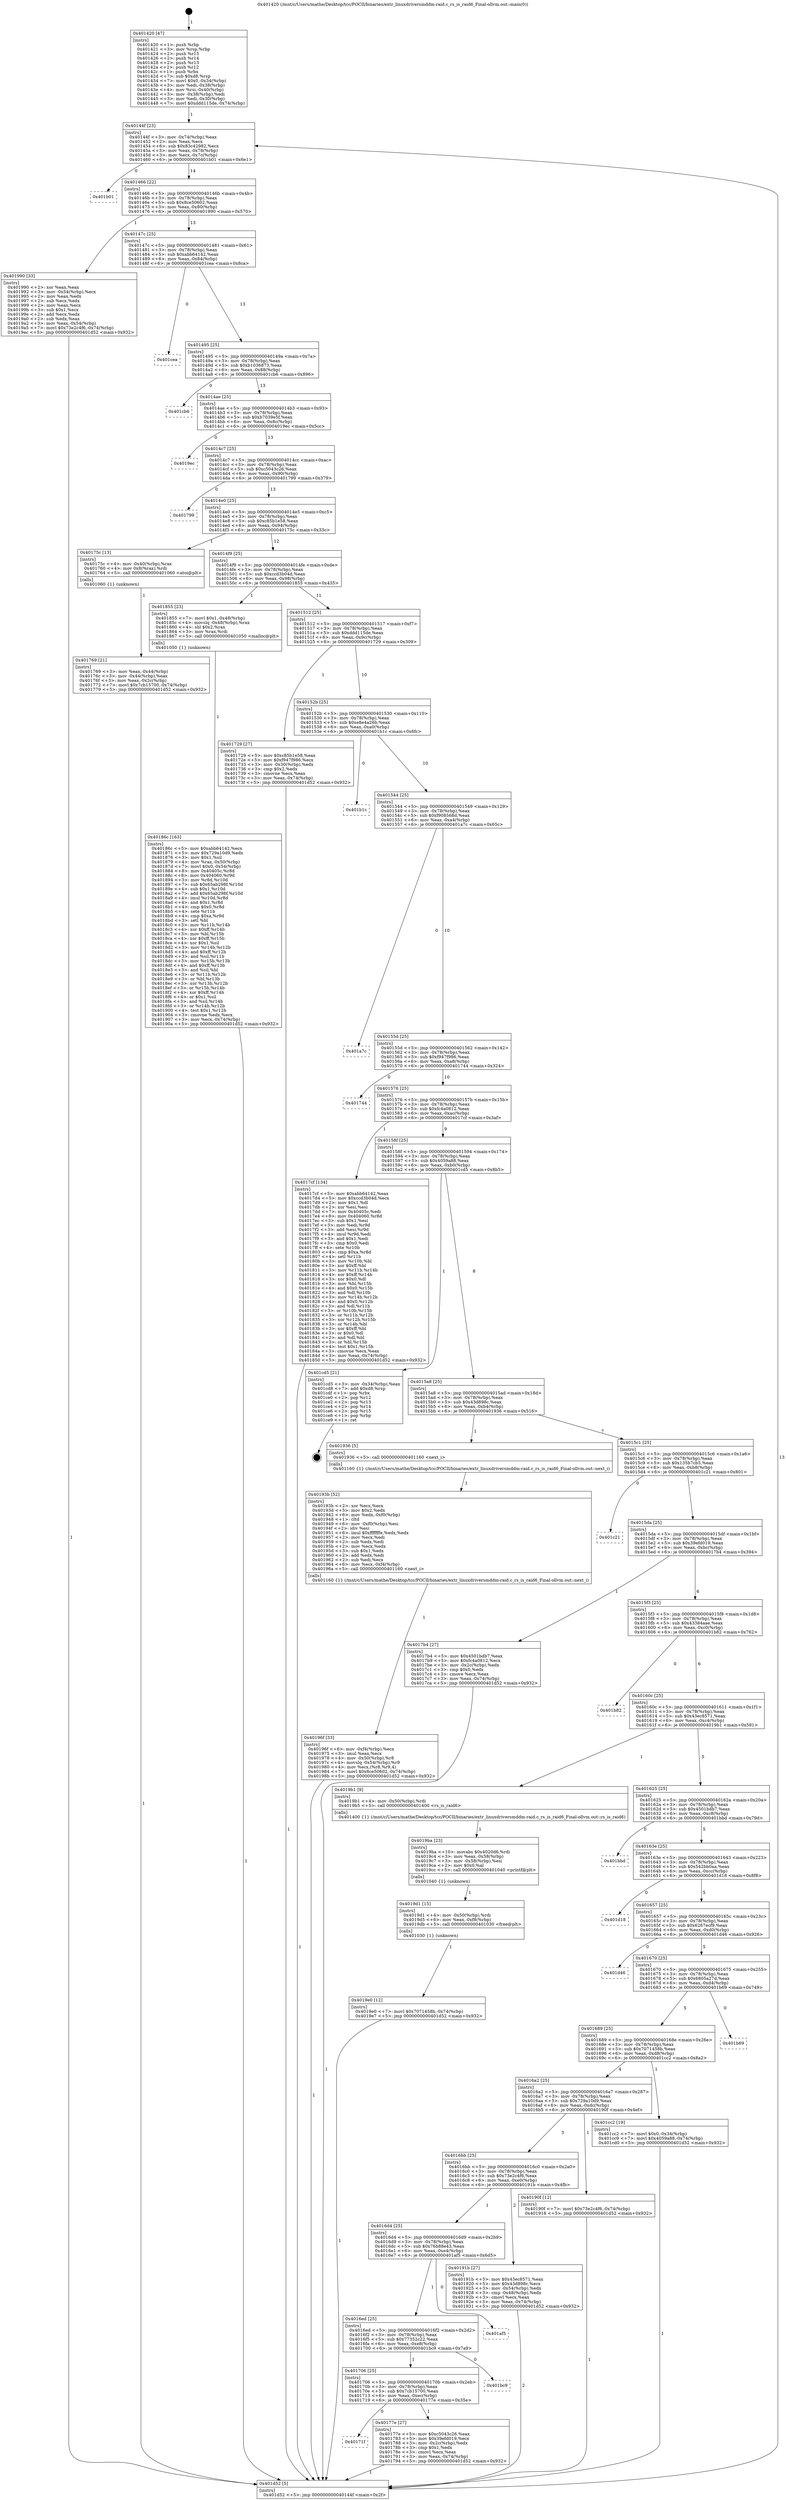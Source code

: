 digraph "0x401420" {
  label = "0x401420 (/mnt/c/Users/mathe/Desktop/tcc/POCII/binaries/extr_linuxdriversmddm-raid.c_rs_is_raid6_Final-ollvm.out::main(0))"
  labelloc = "t"
  node[shape=record]

  Entry [label="",width=0.3,height=0.3,shape=circle,fillcolor=black,style=filled]
  "0x40144f" [label="{
     0x40144f [23]\l
     | [instrs]\l
     &nbsp;&nbsp;0x40144f \<+3\>: mov -0x74(%rbp),%eax\l
     &nbsp;&nbsp;0x401452 \<+2\>: mov %eax,%ecx\l
     &nbsp;&nbsp;0x401454 \<+6\>: sub $0x83c42982,%ecx\l
     &nbsp;&nbsp;0x40145a \<+3\>: mov %eax,-0x78(%rbp)\l
     &nbsp;&nbsp;0x40145d \<+3\>: mov %ecx,-0x7c(%rbp)\l
     &nbsp;&nbsp;0x401460 \<+6\>: je 0000000000401b01 \<main+0x6e1\>\l
  }"]
  "0x401b01" [label="{
     0x401b01\l
  }", style=dashed]
  "0x401466" [label="{
     0x401466 [22]\l
     | [instrs]\l
     &nbsp;&nbsp;0x401466 \<+5\>: jmp 000000000040146b \<main+0x4b\>\l
     &nbsp;&nbsp;0x40146b \<+3\>: mov -0x78(%rbp),%eax\l
     &nbsp;&nbsp;0x40146e \<+5\>: sub $0x8ce50602,%eax\l
     &nbsp;&nbsp;0x401473 \<+3\>: mov %eax,-0x80(%rbp)\l
     &nbsp;&nbsp;0x401476 \<+6\>: je 0000000000401990 \<main+0x570\>\l
  }"]
  Exit [label="",width=0.3,height=0.3,shape=circle,fillcolor=black,style=filled,peripheries=2]
  "0x401990" [label="{
     0x401990 [33]\l
     | [instrs]\l
     &nbsp;&nbsp;0x401990 \<+2\>: xor %eax,%eax\l
     &nbsp;&nbsp;0x401992 \<+3\>: mov -0x54(%rbp),%ecx\l
     &nbsp;&nbsp;0x401995 \<+2\>: mov %eax,%edx\l
     &nbsp;&nbsp;0x401997 \<+2\>: sub %ecx,%edx\l
     &nbsp;&nbsp;0x401999 \<+2\>: mov %eax,%ecx\l
     &nbsp;&nbsp;0x40199b \<+3\>: sub $0x1,%ecx\l
     &nbsp;&nbsp;0x40199e \<+2\>: add %ecx,%edx\l
     &nbsp;&nbsp;0x4019a0 \<+2\>: sub %edx,%eax\l
     &nbsp;&nbsp;0x4019a2 \<+3\>: mov %eax,-0x54(%rbp)\l
     &nbsp;&nbsp;0x4019a5 \<+7\>: movl $0x73e2c4f6,-0x74(%rbp)\l
     &nbsp;&nbsp;0x4019ac \<+5\>: jmp 0000000000401d52 \<main+0x932\>\l
  }"]
  "0x40147c" [label="{
     0x40147c [25]\l
     | [instrs]\l
     &nbsp;&nbsp;0x40147c \<+5\>: jmp 0000000000401481 \<main+0x61\>\l
     &nbsp;&nbsp;0x401481 \<+3\>: mov -0x78(%rbp),%eax\l
     &nbsp;&nbsp;0x401484 \<+5\>: sub $0xabb64142,%eax\l
     &nbsp;&nbsp;0x401489 \<+6\>: mov %eax,-0x84(%rbp)\l
     &nbsp;&nbsp;0x40148f \<+6\>: je 0000000000401cea \<main+0x8ca\>\l
  }"]
  "0x4019e0" [label="{
     0x4019e0 [12]\l
     | [instrs]\l
     &nbsp;&nbsp;0x4019e0 \<+7\>: movl $0x7071458b,-0x74(%rbp)\l
     &nbsp;&nbsp;0x4019e7 \<+5\>: jmp 0000000000401d52 \<main+0x932\>\l
  }"]
  "0x401cea" [label="{
     0x401cea\l
  }", style=dashed]
  "0x401495" [label="{
     0x401495 [25]\l
     | [instrs]\l
     &nbsp;&nbsp;0x401495 \<+5\>: jmp 000000000040149a \<main+0x7a\>\l
     &nbsp;&nbsp;0x40149a \<+3\>: mov -0x78(%rbp),%eax\l
     &nbsp;&nbsp;0x40149d \<+5\>: sub $0xb1036873,%eax\l
     &nbsp;&nbsp;0x4014a2 \<+6\>: mov %eax,-0x88(%rbp)\l
     &nbsp;&nbsp;0x4014a8 \<+6\>: je 0000000000401cb6 \<main+0x896\>\l
  }"]
  "0x4019d1" [label="{
     0x4019d1 [15]\l
     | [instrs]\l
     &nbsp;&nbsp;0x4019d1 \<+4\>: mov -0x50(%rbp),%rdi\l
     &nbsp;&nbsp;0x4019d5 \<+6\>: mov %eax,-0xf8(%rbp)\l
     &nbsp;&nbsp;0x4019db \<+5\>: call 0000000000401030 \<free@plt\>\l
     | [calls]\l
     &nbsp;&nbsp;0x401030 \{1\} (unknown)\l
  }"]
  "0x401cb6" [label="{
     0x401cb6\l
  }", style=dashed]
  "0x4014ae" [label="{
     0x4014ae [25]\l
     | [instrs]\l
     &nbsp;&nbsp;0x4014ae \<+5\>: jmp 00000000004014b3 \<main+0x93\>\l
     &nbsp;&nbsp;0x4014b3 \<+3\>: mov -0x78(%rbp),%eax\l
     &nbsp;&nbsp;0x4014b6 \<+5\>: sub $0xb7039e5f,%eax\l
     &nbsp;&nbsp;0x4014bb \<+6\>: mov %eax,-0x8c(%rbp)\l
     &nbsp;&nbsp;0x4014c1 \<+6\>: je 00000000004019ec \<main+0x5cc\>\l
  }"]
  "0x4019ba" [label="{
     0x4019ba [23]\l
     | [instrs]\l
     &nbsp;&nbsp;0x4019ba \<+10\>: movabs $0x4020d6,%rdi\l
     &nbsp;&nbsp;0x4019c4 \<+3\>: mov %eax,-0x58(%rbp)\l
     &nbsp;&nbsp;0x4019c7 \<+3\>: mov -0x58(%rbp),%esi\l
     &nbsp;&nbsp;0x4019ca \<+2\>: mov $0x0,%al\l
     &nbsp;&nbsp;0x4019cc \<+5\>: call 0000000000401040 \<printf@plt\>\l
     | [calls]\l
     &nbsp;&nbsp;0x401040 \{1\} (unknown)\l
  }"]
  "0x4019ec" [label="{
     0x4019ec\l
  }", style=dashed]
  "0x4014c7" [label="{
     0x4014c7 [25]\l
     | [instrs]\l
     &nbsp;&nbsp;0x4014c7 \<+5\>: jmp 00000000004014cc \<main+0xac\>\l
     &nbsp;&nbsp;0x4014cc \<+3\>: mov -0x78(%rbp),%eax\l
     &nbsp;&nbsp;0x4014cf \<+5\>: sub $0xc5043c26,%eax\l
     &nbsp;&nbsp;0x4014d4 \<+6\>: mov %eax,-0x90(%rbp)\l
     &nbsp;&nbsp;0x4014da \<+6\>: je 0000000000401799 \<main+0x379\>\l
  }"]
  "0x40196f" [label="{
     0x40196f [33]\l
     | [instrs]\l
     &nbsp;&nbsp;0x40196f \<+6\>: mov -0xf4(%rbp),%ecx\l
     &nbsp;&nbsp;0x401975 \<+3\>: imul %eax,%ecx\l
     &nbsp;&nbsp;0x401978 \<+4\>: mov -0x50(%rbp),%r8\l
     &nbsp;&nbsp;0x40197c \<+4\>: movslq -0x54(%rbp),%r9\l
     &nbsp;&nbsp;0x401980 \<+4\>: mov %ecx,(%r8,%r9,4)\l
     &nbsp;&nbsp;0x401984 \<+7\>: movl $0x8ce50602,-0x74(%rbp)\l
     &nbsp;&nbsp;0x40198b \<+5\>: jmp 0000000000401d52 \<main+0x932\>\l
  }"]
  "0x401799" [label="{
     0x401799\l
  }", style=dashed]
  "0x4014e0" [label="{
     0x4014e0 [25]\l
     | [instrs]\l
     &nbsp;&nbsp;0x4014e0 \<+5\>: jmp 00000000004014e5 \<main+0xc5\>\l
     &nbsp;&nbsp;0x4014e5 \<+3\>: mov -0x78(%rbp),%eax\l
     &nbsp;&nbsp;0x4014e8 \<+5\>: sub $0xc85b1e58,%eax\l
     &nbsp;&nbsp;0x4014ed \<+6\>: mov %eax,-0x94(%rbp)\l
     &nbsp;&nbsp;0x4014f3 \<+6\>: je 000000000040175c \<main+0x33c\>\l
  }"]
  "0x40193b" [label="{
     0x40193b [52]\l
     | [instrs]\l
     &nbsp;&nbsp;0x40193b \<+2\>: xor %ecx,%ecx\l
     &nbsp;&nbsp;0x40193d \<+5\>: mov $0x2,%edx\l
     &nbsp;&nbsp;0x401942 \<+6\>: mov %edx,-0xf0(%rbp)\l
     &nbsp;&nbsp;0x401948 \<+1\>: cltd\l
     &nbsp;&nbsp;0x401949 \<+6\>: mov -0xf0(%rbp),%esi\l
     &nbsp;&nbsp;0x40194f \<+2\>: idiv %esi\l
     &nbsp;&nbsp;0x401951 \<+6\>: imul $0xfffffffe,%edx,%edx\l
     &nbsp;&nbsp;0x401957 \<+2\>: mov %ecx,%edi\l
     &nbsp;&nbsp;0x401959 \<+2\>: sub %edx,%edi\l
     &nbsp;&nbsp;0x40195b \<+2\>: mov %ecx,%edx\l
     &nbsp;&nbsp;0x40195d \<+3\>: sub $0x1,%edx\l
     &nbsp;&nbsp;0x401960 \<+2\>: add %edx,%edi\l
     &nbsp;&nbsp;0x401962 \<+2\>: sub %edi,%ecx\l
     &nbsp;&nbsp;0x401964 \<+6\>: mov %ecx,-0xf4(%rbp)\l
     &nbsp;&nbsp;0x40196a \<+5\>: call 0000000000401160 \<next_i\>\l
     | [calls]\l
     &nbsp;&nbsp;0x401160 \{1\} (/mnt/c/Users/mathe/Desktop/tcc/POCII/binaries/extr_linuxdriversmddm-raid.c_rs_is_raid6_Final-ollvm.out::next_i)\l
  }"]
  "0x40175c" [label="{
     0x40175c [13]\l
     | [instrs]\l
     &nbsp;&nbsp;0x40175c \<+4\>: mov -0x40(%rbp),%rax\l
     &nbsp;&nbsp;0x401760 \<+4\>: mov 0x8(%rax),%rdi\l
     &nbsp;&nbsp;0x401764 \<+5\>: call 0000000000401060 \<atoi@plt\>\l
     | [calls]\l
     &nbsp;&nbsp;0x401060 \{1\} (unknown)\l
  }"]
  "0x4014f9" [label="{
     0x4014f9 [25]\l
     | [instrs]\l
     &nbsp;&nbsp;0x4014f9 \<+5\>: jmp 00000000004014fe \<main+0xde\>\l
     &nbsp;&nbsp;0x4014fe \<+3\>: mov -0x78(%rbp),%eax\l
     &nbsp;&nbsp;0x401501 \<+5\>: sub $0xccd3b04d,%eax\l
     &nbsp;&nbsp;0x401506 \<+6\>: mov %eax,-0x98(%rbp)\l
     &nbsp;&nbsp;0x40150c \<+6\>: je 0000000000401855 \<main+0x435\>\l
  }"]
  "0x40186c" [label="{
     0x40186c [163]\l
     | [instrs]\l
     &nbsp;&nbsp;0x40186c \<+5\>: mov $0xabb64142,%ecx\l
     &nbsp;&nbsp;0x401871 \<+5\>: mov $0x729a10d9,%edx\l
     &nbsp;&nbsp;0x401876 \<+3\>: mov $0x1,%sil\l
     &nbsp;&nbsp;0x401879 \<+4\>: mov %rax,-0x50(%rbp)\l
     &nbsp;&nbsp;0x40187d \<+7\>: movl $0x0,-0x54(%rbp)\l
     &nbsp;&nbsp;0x401884 \<+8\>: mov 0x40405c,%r8d\l
     &nbsp;&nbsp;0x40188c \<+8\>: mov 0x404060,%r9d\l
     &nbsp;&nbsp;0x401894 \<+3\>: mov %r8d,%r10d\l
     &nbsp;&nbsp;0x401897 \<+7\>: sub $0x65ab298f,%r10d\l
     &nbsp;&nbsp;0x40189e \<+4\>: sub $0x1,%r10d\l
     &nbsp;&nbsp;0x4018a2 \<+7\>: add $0x65ab298f,%r10d\l
     &nbsp;&nbsp;0x4018a9 \<+4\>: imul %r10d,%r8d\l
     &nbsp;&nbsp;0x4018ad \<+4\>: and $0x1,%r8d\l
     &nbsp;&nbsp;0x4018b1 \<+4\>: cmp $0x0,%r8d\l
     &nbsp;&nbsp;0x4018b5 \<+4\>: sete %r11b\l
     &nbsp;&nbsp;0x4018b9 \<+4\>: cmp $0xa,%r9d\l
     &nbsp;&nbsp;0x4018bd \<+3\>: setl %bl\l
     &nbsp;&nbsp;0x4018c0 \<+3\>: mov %r11b,%r14b\l
     &nbsp;&nbsp;0x4018c3 \<+4\>: xor $0xff,%r14b\l
     &nbsp;&nbsp;0x4018c7 \<+3\>: mov %bl,%r15b\l
     &nbsp;&nbsp;0x4018ca \<+4\>: xor $0xff,%r15b\l
     &nbsp;&nbsp;0x4018ce \<+4\>: xor $0x1,%sil\l
     &nbsp;&nbsp;0x4018d2 \<+3\>: mov %r14b,%r12b\l
     &nbsp;&nbsp;0x4018d5 \<+4\>: and $0xff,%r12b\l
     &nbsp;&nbsp;0x4018d9 \<+3\>: and %sil,%r11b\l
     &nbsp;&nbsp;0x4018dc \<+3\>: mov %r15b,%r13b\l
     &nbsp;&nbsp;0x4018df \<+4\>: and $0xff,%r13b\l
     &nbsp;&nbsp;0x4018e3 \<+3\>: and %sil,%bl\l
     &nbsp;&nbsp;0x4018e6 \<+3\>: or %r11b,%r12b\l
     &nbsp;&nbsp;0x4018e9 \<+3\>: or %bl,%r13b\l
     &nbsp;&nbsp;0x4018ec \<+3\>: xor %r13b,%r12b\l
     &nbsp;&nbsp;0x4018ef \<+3\>: or %r15b,%r14b\l
     &nbsp;&nbsp;0x4018f2 \<+4\>: xor $0xff,%r14b\l
     &nbsp;&nbsp;0x4018f6 \<+4\>: or $0x1,%sil\l
     &nbsp;&nbsp;0x4018fa \<+3\>: and %sil,%r14b\l
     &nbsp;&nbsp;0x4018fd \<+3\>: or %r14b,%r12b\l
     &nbsp;&nbsp;0x401900 \<+4\>: test $0x1,%r12b\l
     &nbsp;&nbsp;0x401904 \<+3\>: cmovne %edx,%ecx\l
     &nbsp;&nbsp;0x401907 \<+3\>: mov %ecx,-0x74(%rbp)\l
     &nbsp;&nbsp;0x40190a \<+5\>: jmp 0000000000401d52 \<main+0x932\>\l
  }"]
  "0x401855" [label="{
     0x401855 [23]\l
     | [instrs]\l
     &nbsp;&nbsp;0x401855 \<+7\>: movl $0x1,-0x48(%rbp)\l
     &nbsp;&nbsp;0x40185c \<+4\>: movslq -0x48(%rbp),%rax\l
     &nbsp;&nbsp;0x401860 \<+4\>: shl $0x2,%rax\l
     &nbsp;&nbsp;0x401864 \<+3\>: mov %rax,%rdi\l
     &nbsp;&nbsp;0x401867 \<+5\>: call 0000000000401050 \<malloc@plt\>\l
     | [calls]\l
     &nbsp;&nbsp;0x401050 \{1\} (unknown)\l
  }"]
  "0x401512" [label="{
     0x401512 [25]\l
     | [instrs]\l
     &nbsp;&nbsp;0x401512 \<+5\>: jmp 0000000000401517 \<main+0xf7\>\l
     &nbsp;&nbsp;0x401517 \<+3\>: mov -0x78(%rbp),%eax\l
     &nbsp;&nbsp;0x40151a \<+5\>: sub $0xddd115de,%eax\l
     &nbsp;&nbsp;0x40151f \<+6\>: mov %eax,-0x9c(%rbp)\l
     &nbsp;&nbsp;0x401525 \<+6\>: je 0000000000401729 \<main+0x309\>\l
  }"]
  "0x40171f" [label="{
     0x40171f\l
  }", style=dashed]
  "0x401729" [label="{
     0x401729 [27]\l
     | [instrs]\l
     &nbsp;&nbsp;0x401729 \<+5\>: mov $0xc85b1e58,%eax\l
     &nbsp;&nbsp;0x40172e \<+5\>: mov $0xf947f986,%ecx\l
     &nbsp;&nbsp;0x401733 \<+3\>: mov -0x30(%rbp),%edx\l
     &nbsp;&nbsp;0x401736 \<+3\>: cmp $0x2,%edx\l
     &nbsp;&nbsp;0x401739 \<+3\>: cmovne %ecx,%eax\l
     &nbsp;&nbsp;0x40173c \<+3\>: mov %eax,-0x74(%rbp)\l
     &nbsp;&nbsp;0x40173f \<+5\>: jmp 0000000000401d52 \<main+0x932\>\l
  }"]
  "0x40152b" [label="{
     0x40152b [25]\l
     | [instrs]\l
     &nbsp;&nbsp;0x40152b \<+5\>: jmp 0000000000401530 \<main+0x110\>\l
     &nbsp;&nbsp;0x401530 \<+3\>: mov -0x78(%rbp),%eax\l
     &nbsp;&nbsp;0x401533 \<+5\>: sub $0xe8e4a26b,%eax\l
     &nbsp;&nbsp;0x401538 \<+6\>: mov %eax,-0xa0(%rbp)\l
     &nbsp;&nbsp;0x40153e \<+6\>: je 0000000000401b1c \<main+0x6fc\>\l
  }"]
  "0x401d52" [label="{
     0x401d52 [5]\l
     | [instrs]\l
     &nbsp;&nbsp;0x401d52 \<+5\>: jmp 000000000040144f \<main+0x2f\>\l
  }"]
  "0x401420" [label="{
     0x401420 [47]\l
     | [instrs]\l
     &nbsp;&nbsp;0x401420 \<+1\>: push %rbp\l
     &nbsp;&nbsp;0x401421 \<+3\>: mov %rsp,%rbp\l
     &nbsp;&nbsp;0x401424 \<+2\>: push %r15\l
     &nbsp;&nbsp;0x401426 \<+2\>: push %r14\l
     &nbsp;&nbsp;0x401428 \<+2\>: push %r13\l
     &nbsp;&nbsp;0x40142a \<+2\>: push %r12\l
     &nbsp;&nbsp;0x40142c \<+1\>: push %rbx\l
     &nbsp;&nbsp;0x40142d \<+7\>: sub $0xd8,%rsp\l
     &nbsp;&nbsp;0x401434 \<+7\>: movl $0x0,-0x34(%rbp)\l
     &nbsp;&nbsp;0x40143b \<+3\>: mov %edi,-0x38(%rbp)\l
     &nbsp;&nbsp;0x40143e \<+4\>: mov %rsi,-0x40(%rbp)\l
     &nbsp;&nbsp;0x401442 \<+3\>: mov -0x38(%rbp),%edi\l
     &nbsp;&nbsp;0x401445 \<+3\>: mov %edi,-0x30(%rbp)\l
     &nbsp;&nbsp;0x401448 \<+7\>: movl $0xddd115de,-0x74(%rbp)\l
  }"]
  "0x401769" [label="{
     0x401769 [21]\l
     | [instrs]\l
     &nbsp;&nbsp;0x401769 \<+3\>: mov %eax,-0x44(%rbp)\l
     &nbsp;&nbsp;0x40176c \<+3\>: mov -0x44(%rbp),%eax\l
     &nbsp;&nbsp;0x40176f \<+3\>: mov %eax,-0x2c(%rbp)\l
     &nbsp;&nbsp;0x401772 \<+7\>: movl $0x7cb15700,-0x74(%rbp)\l
     &nbsp;&nbsp;0x401779 \<+5\>: jmp 0000000000401d52 \<main+0x932\>\l
  }"]
  "0x40177e" [label="{
     0x40177e [27]\l
     | [instrs]\l
     &nbsp;&nbsp;0x40177e \<+5\>: mov $0xc5043c26,%eax\l
     &nbsp;&nbsp;0x401783 \<+5\>: mov $0x39efd019,%ecx\l
     &nbsp;&nbsp;0x401788 \<+3\>: mov -0x2c(%rbp),%edx\l
     &nbsp;&nbsp;0x40178b \<+3\>: cmp $0x1,%edx\l
     &nbsp;&nbsp;0x40178e \<+3\>: cmovl %ecx,%eax\l
     &nbsp;&nbsp;0x401791 \<+3\>: mov %eax,-0x74(%rbp)\l
     &nbsp;&nbsp;0x401794 \<+5\>: jmp 0000000000401d52 \<main+0x932\>\l
  }"]
  "0x401b1c" [label="{
     0x401b1c\l
  }", style=dashed]
  "0x401544" [label="{
     0x401544 [25]\l
     | [instrs]\l
     &nbsp;&nbsp;0x401544 \<+5\>: jmp 0000000000401549 \<main+0x129\>\l
     &nbsp;&nbsp;0x401549 \<+3\>: mov -0x78(%rbp),%eax\l
     &nbsp;&nbsp;0x40154c \<+5\>: sub $0xf908568d,%eax\l
     &nbsp;&nbsp;0x401551 \<+6\>: mov %eax,-0xa4(%rbp)\l
     &nbsp;&nbsp;0x401557 \<+6\>: je 0000000000401a7c \<main+0x65c\>\l
  }"]
  "0x401706" [label="{
     0x401706 [25]\l
     | [instrs]\l
     &nbsp;&nbsp;0x401706 \<+5\>: jmp 000000000040170b \<main+0x2eb\>\l
     &nbsp;&nbsp;0x40170b \<+3\>: mov -0x78(%rbp),%eax\l
     &nbsp;&nbsp;0x40170e \<+5\>: sub $0x7cb15700,%eax\l
     &nbsp;&nbsp;0x401713 \<+6\>: mov %eax,-0xec(%rbp)\l
     &nbsp;&nbsp;0x401719 \<+6\>: je 000000000040177e \<main+0x35e\>\l
  }"]
  "0x401a7c" [label="{
     0x401a7c\l
  }", style=dashed]
  "0x40155d" [label="{
     0x40155d [25]\l
     | [instrs]\l
     &nbsp;&nbsp;0x40155d \<+5\>: jmp 0000000000401562 \<main+0x142\>\l
     &nbsp;&nbsp;0x401562 \<+3\>: mov -0x78(%rbp),%eax\l
     &nbsp;&nbsp;0x401565 \<+5\>: sub $0xf947f986,%eax\l
     &nbsp;&nbsp;0x40156a \<+6\>: mov %eax,-0xa8(%rbp)\l
     &nbsp;&nbsp;0x401570 \<+6\>: je 0000000000401744 \<main+0x324\>\l
  }"]
  "0x401bc9" [label="{
     0x401bc9\l
  }", style=dashed]
  "0x401744" [label="{
     0x401744\l
  }", style=dashed]
  "0x401576" [label="{
     0x401576 [25]\l
     | [instrs]\l
     &nbsp;&nbsp;0x401576 \<+5\>: jmp 000000000040157b \<main+0x15b\>\l
     &nbsp;&nbsp;0x40157b \<+3\>: mov -0x78(%rbp),%eax\l
     &nbsp;&nbsp;0x40157e \<+5\>: sub $0xfc4a0812,%eax\l
     &nbsp;&nbsp;0x401583 \<+6\>: mov %eax,-0xac(%rbp)\l
     &nbsp;&nbsp;0x401589 \<+6\>: je 00000000004017cf \<main+0x3af\>\l
  }"]
  "0x4016ed" [label="{
     0x4016ed [25]\l
     | [instrs]\l
     &nbsp;&nbsp;0x4016ed \<+5\>: jmp 00000000004016f2 \<main+0x2d2\>\l
     &nbsp;&nbsp;0x4016f2 \<+3\>: mov -0x78(%rbp),%eax\l
     &nbsp;&nbsp;0x4016f5 \<+5\>: sub $0x77352c22,%eax\l
     &nbsp;&nbsp;0x4016fa \<+6\>: mov %eax,-0xe8(%rbp)\l
     &nbsp;&nbsp;0x401700 \<+6\>: je 0000000000401bc9 \<main+0x7a9\>\l
  }"]
  "0x4017cf" [label="{
     0x4017cf [134]\l
     | [instrs]\l
     &nbsp;&nbsp;0x4017cf \<+5\>: mov $0xabb64142,%eax\l
     &nbsp;&nbsp;0x4017d4 \<+5\>: mov $0xccd3b04d,%ecx\l
     &nbsp;&nbsp;0x4017d9 \<+2\>: mov $0x1,%dl\l
     &nbsp;&nbsp;0x4017db \<+2\>: xor %esi,%esi\l
     &nbsp;&nbsp;0x4017dd \<+7\>: mov 0x40405c,%edi\l
     &nbsp;&nbsp;0x4017e4 \<+8\>: mov 0x404060,%r8d\l
     &nbsp;&nbsp;0x4017ec \<+3\>: sub $0x1,%esi\l
     &nbsp;&nbsp;0x4017ef \<+3\>: mov %edi,%r9d\l
     &nbsp;&nbsp;0x4017f2 \<+3\>: add %esi,%r9d\l
     &nbsp;&nbsp;0x4017f5 \<+4\>: imul %r9d,%edi\l
     &nbsp;&nbsp;0x4017f9 \<+3\>: and $0x1,%edi\l
     &nbsp;&nbsp;0x4017fc \<+3\>: cmp $0x0,%edi\l
     &nbsp;&nbsp;0x4017ff \<+4\>: sete %r10b\l
     &nbsp;&nbsp;0x401803 \<+4\>: cmp $0xa,%r8d\l
     &nbsp;&nbsp;0x401807 \<+4\>: setl %r11b\l
     &nbsp;&nbsp;0x40180b \<+3\>: mov %r10b,%bl\l
     &nbsp;&nbsp;0x40180e \<+3\>: xor $0xff,%bl\l
     &nbsp;&nbsp;0x401811 \<+3\>: mov %r11b,%r14b\l
     &nbsp;&nbsp;0x401814 \<+4\>: xor $0xff,%r14b\l
     &nbsp;&nbsp;0x401818 \<+3\>: xor $0x0,%dl\l
     &nbsp;&nbsp;0x40181b \<+3\>: mov %bl,%r15b\l
     &nbsp;&nbsp;0x40181e \<+4\>: and $0x0,%r15b\l
     &nbsp;&nbsp;0x401822 \<+3\>: and %dl,%r10b\l
     &nbsp;&nbsp;0x401825 \<+3\>: mov %r14b,%r12b\l
     &nbsp;&nbsp;0x401828 \<+4\>: and $0x0,%r12b\l
     &nbsp;&nbsp;0x40182c \<+3\>: and %dl,%r11b\l
     &nbsp;&nbsp;0x40182f \<+3\>: or %r10b,%r15b\l
     &nbsp;&nbsp;0x401832 \<+3\>: or %r11b,%r12b\l
     &nbsp;&nbsp;0x401835 \<+3\>: xor %r12b,%r15b\l
     &nbsp;&nbsp;0x401838 \<+3\>: or %r14b,%bl\l
     &nbsp;&nbsp;0x40183b \<+3\>: xor $0xff,%bl\l
     &nbsp;&nbsp;0x40183e \<+3\>: or $0x0,%dl\l
     &nbsp;&nbsp;0x401841 \<+2\>: and %dl,%bl\l
     &nbsp;&nbsp;0x401843 \<+3\>: or %bl,%r15b\l
     &nbsp;&nbsp;0x401846 \<+4\>: test $0x1,%r15b\l
     &nbsp;&nbsp;0x40184a \<+3\>: cmovne %ecx,%eax\l
     &nbsp;&nbsp;0x40184d \<+3\>: mov %eax,-0x74(%rbp)\l
     &nbsp;&nbsp;0x401850 \<+5\>: jmp 0000000000401d52 \<main+0x932\>\l
  }"]
  "0x40158f" [label="{
     0x40158f [25]\l
     | [instrs]\l
     &nbsp;&nbsp;0x40158f \<+5\>: jmp 0000000000401594 \<main+0x174\>\l
     &nbsp;&nbsp;0x401594 \<+3\>: mov -0x78(%rbp),%eax\l
     &nbsp;&nbsp;0x401597 \<+5\>: sub $0x4059a88,%eax\l
     &nbsp;&nbsp;0x40159c \<+6\>: mov %eax,-0xb0(%rbp)\l
     &nbsp;&nbsp;0x4015a2 \<+6\>: je 0000000000401cd5 \<main+0x8b5\>\l
  }"]
  "0x401af5" [label="{
     0x401af5\l
  }", style=dashed]
  "0x401cd5" [label="{
     0x401cd5 [21]\l
     | [instrs]\l
     &nbsp;&nbsp;0x401cd5 \<+3\>: mov -0x34(%rbp),%eax\l
     &nbsp;&nbsp;0x401cd8 \<+7\>: add $0xd8,%rsp\l
     &nbsp;&nbsp;0x401cdf \<+1\>: pop %rbx\l
     &nbsp;&nbsp;0x401ce0 \<+2\>: pop %r12\l
     &nbsp;&nbsp;0x401ce2 \<+2\>: pop %r13\l
     &nbsp;&nbsp;0x401ce4 \<+2\>: pop %r14\l
     &nbsp;&nbsp;0x401ce6 \<+2\>: pop %r15\l
     &nbsp;&nbsp;0x401ce8 \<+1\>: pop %rbp\l
     &nbsp;&nbsp;0x401ce9 \<+1\>: ret\l
  }"]
  "0x4015a8" [label="{
     0x4015a8 [25]\l
     | [instrs]\l
     &nbsp;&nbsp;0x4015a8 \<+5\>: jmp 00000000004015ad \<main+0x18d\>\l
     &nbsp;&nbsp;0x4015ad \<+3\>: mov -0x78(%rbp),%eax\l
     &nbsp;&nbsp;0x4015b0 \<+5\>: sub $0x43d898c,%eax\l
     &nbsp;&nbsp;0x4015b5 \<+6\>: mov %eax,-0xb4(%rbp)\l
     &nbsp;&nbsp;0x4015bb \<+6\>: je 0000000000401936 \<main+0x516\>\l
  }"]
  "0x4016d4" [label="{
     0x4016d4 [25]\l
     | [instrs]\l
     &nbsp;&nbsp;0x4016d4 \<+5\>: jmp 00000000004016d9 \<main+0x2b9\>\l
     &nbsp;&nbsp;0x4016d9 \<+3\>: mov -0x78(%rbp),%eax\l
     &nbsp;&nbsp;0x4016dc \<+5\>: sub $0x76b88e43,%eax\l
     &nbsp;&nbsp;0x4016e1 \<+6\>: mov %eax,-0xe4(%rbp)\l
     &nbsp;&nbsp;0x4016e7 \<+6\>: je 0000000000401af5 \<main+0x6d5\>\l
  }"]
  "0x401936" [label="{
     0x401936 [5]\l
     | [instrs]\l
     &nbsp;&nbsp;0x401936 \<+5\>: call 0000000000401160 \<next_i\>\l
     | [calls]\l
     &nbsp;&nbsp;0x401160 \{1\} (/mnt/c/Users/mathe/Desktop/tcc/POCII/binaries/extr_linuxdriversmddm-raid.c_rs_is_raid6_Final-ollvm.out::next_i)\l
  }"]
  "0x4015c1" [label="{
     0x4015c1 [25]\l
     | [instrs]\l
     &nbsp;&nbsp;0x4015c1 \<+5\>: jmp 00000000004015c6 \<main+0x1a6\>\l
     &nbsp;&nbsp;0x4015c6 \<+3\>: mov -0x78(%rbp),%eax\l
     &nbsp;&nbsp;0x4015c9 \<+5\>: sub $0x135b7cb5,%eax\l
     &nbsp;&nbsp;0x4015ce \<+6\>: mov %eax,-0xb8(%rbp)\l
     &nbsp;&nbsp;0x4015d4 \<+6\>: je 0000000000401c21 \<main+0x801\>\l
  }"]
  "0x40191b" [label="{
     0x40191b [27]\l
     | [instrs]\l
     &nbsp;&nbsp;0x40191b \<+5\>: mov $0x43ec8571,%eax\l
     &nbsp;&nbsp;0x401920 \<+5\>: mov $0x43d898c,%ecx\l
     &nbsp;&nbsp;0x401925 \<+3\>: mov -0x54(%rbp),%edx\l
     &nbsp;&nbsp;0x401928 \<+3\>: cmp -0x48(%rbp),%edx\l
     &nbsp;&nbsp;0x40192b \<+3\>: cmovl %ecx,%eax\l
     &nbsp;&nbsp;0x40192e \<+3\>: mov %eax,-0x74(%rbp)\l
     &nbsp;&nbsp;0x401931 \<+5\>: jmp 0000000000401d52 \<main+0x932\>\l
  }"]
  "0x401c21" [label="{
     0x401c21\l
  }", style=dashed]
  "0x4015da" [label="{
     0x4015da [25]\l
     | [instrs]\l
     &nbsp;&nbsp;0x4015da \<+5\>: jmp 00000000004015df \<main+0x1bf\>\l
     &nbsp;&nbsp;0x4015df \<+3\>: mov -0x78(%rbp),%eax\l
     &nbsp;&nbsp;0x4015e2 \<+5\>: sub $0x39efd019,%eax\l
     &nbsp;&nbsp;0x4015e7 \<+6\>: mov %eax,-0xbc(%rbp)\l
     &nbsp;&nbsp;0x4015ed \<+6\>: je 00000000004017b4 \<main+0x394\>\l
  }"]
  "0x4016bb" [label="{
     0x4016bb [25]\l
     | [instrs]\l
     &nbsp;&nbsp;0x4016bb \<+5\>: jmp 00000000004016c0 \<main+0x2a0\>\l
     &nbsp;&nbsp;0x4016c0 \<+3\>: mov -0x78(%rbp),%eax\l
     &nbsp;&nbsp;0x4016c3 \<+5\>: sub $0x73e2c4f6,%eax\l
     &nbsp;&nbsp;0x4016c8 \<+6\>: mov %eax,-0xe0(%rbp)\l
     &nbsp;&nbsp;0x4016ce \<+6\>: je 000000000040191b \<main+0x4fb\>\l
  }"]
  "0x4017b4" [label="{
     0x4017b4 [27]\l
     | [instrs]\l
     &nbsp;&nbsp;0x4017b4 \<+5\>: mov $0x4501bdb7,%eax\l
     &nbsp;&nbsp;0x4017b9 \<+5\>: mov $0xfc4a0812,%ecx\l
     &nbsp;&nbsp;0x4017be \<+3\>: mov -0x2c(%rbp),%edx\l
     &nbsp;&nbsp;0x4017c1 \<+3\>: cmp $0x0,%edx\l
     &nbsp;&nbsp;0x4017c4 \<+3\>: cmove %ecx,%eax\l
     &nbsp;&nbsp;0x4017c7 \<+3\>: mov %eax,-0x74(%rbp)\l
     &nbsp;&nbsp;0x4017ca \<+5\>: jmp 0000000000401d52 \<main+0x932\>\l
  }"]
  "0x4015f3" [label="{
     0x4015f3 [25]\l
     | [instrs]\l
     &nbsp;&nbsp;0x4015f3 \<+5\>: jmp 00000000004015f8 \<main+0x1d8\>\l
     &nbsp;&nbsp;0x4015f8 \<+3\>: mov -0x78(%rbp),%eax\l
     &nbsp;&nbsp;0x4015fb \<+5\>: sub $0x43384aae,%eax\l
     &nbsp;&nbsp;0x401600 \<+6\>: mov %eax,-0xc0(%rbp)\l
     &nbsp;&nbsp;0x401606 \<+6\>: je 0000000000401b82 \<main+0x762\>\l
  }"]
  "0x40190f" [label="{
     0x40190f [12]\l
     | [instrs]\l
     &nbsp;&nbsp;0x40190f \<+7\>: movl $0x73e2c4f6,-0x74(%rbp)\l
     &nbsp;&nbsp;0x401916 \<+5\>: jmp 0000000000401d52 \<main+0x932\>\l
  }"]
  "0x401b82" [label="{
     0x401b82\l
  }", style=dashed]
  "0x40160c" [label="{
     0x40160c [25]\l
     | [instrs]\l
     &nbsp;&nbsp;0x40160c \<+5\>: jmp 0000000000401611 \<main+0x1f1\>\l
     &nbsp;&nbsp;0x401611 \<+3\>: mov -0x78(%rbp),%eax\l
     &nbsp;&nbsp;0x401614 \<+5\>: sub $0x43ec8571,%eax\l
     &nbsp;&nbsp;0x401619 \<+6\>: mov %eax,-0xc4(%rbp)\l
     &nbsp;&nbsp;0x40161f \<+6\>: je 00000000004019b1 \<main+0x591\>\l
  }"]
  "0x4016a2" [label="{
     0x4016a2 [25]\l
     | [instrs]\l
     &nbsp;&nbsp;0x4016a2 \<+5\>: jmp 00000000004016a7 \<main+0x287\>\l
     &nbsp;&nbsp;0x4016a7 \<+3\>: mov -0x78(%rbp),%eax\l
     &nbsp;&nbsp;0x4016aa \<+5\>: sub $0x729a10d9,%eax\l
     &nbsp;&nbsp;0x4016af \<+6\>: mov %eax,-0xdc(%rbp)\l
     &nbsp;&nbsp;0x4016b5 \<+6\>: je 000000000040190f \<main+0x4ef\>\l
  }"]
  "0x4019b1" [label="{
     0x4019b1 [9]\l
     | [instrs]\l
     &nbsp;&nbsp;0x4019b1 \<+4\>: mov -0x50(%rbp),%rdi\l
     &nbsp;&nbsp;0x4019b5 \<+5\>: call 0000000000401400 \<rs_is_raid6\>\l
     | [calls]\l
     &nbsp;&nbsp;0x401400 \{1\} (/mnt/c/Users/mathe/Desktop/tcc/POCII/binaries/extr_linuxdriversmddm-raid.c_rs_is_raid6_Final-ollvm.out::rs_is_raid6)\l
  }"]
  "0x401625" [label="{
     0x401625 [25]\l
     | [instrs]\l
     &nbsp;&nbsp;0x401625 \<+5\>: jmp 000000000040162a \<main+0x20a\>\l
     &nbsp;&nbsp;0x40162a \<+3\>: mov -0x78(%rbp),%eax\l
     &nbsp;&nbsp;0x40162d \<+5\>: sub $0x4501bdb7,%eax\l
     &nbsp;&nbsp;0x401632 \<+6\>: mov %eax,-0xc8(%rbp)\l
     &nbsp;&nbsp;0x401638 \<+6\>: je 0000000000401bbd \<main+0x79d\>\l
  }"]
  "0x401cc2" [label="{
     0x401cc2 [19]\l
     | [instrs]\l
     &nbsp;&nbsp;0x401cc2 \<+7\>: movl $0x0,-0x34(%rbp)\l
     &nbsp;&nbsp;0x401cc9 \<+7\>: movl $0x4059a88,-0x74(%rbp)\l
     &nbsp;&nbsp;0x401cd0 \<+5\>: jmp 0000000000401d52 \<main+0x932\>\l
  }"]
  "0x401bbd" [label="{
     0x401bbd\l
  }", style=dashed]
  "0x40163e" [label="{
     0x40163e [25]\l
     | [instrs]\l
     &nbsp;&nbsp;0x40163e \<+5\>: jmp 0000000000401643 \<main+0x223\>\l
     &nbsp;&nbsp;0x401643 \<+3\>: mov -0x78(%rbp),%eax\l
     &nbsp;&nbsp;0x401646 \<+5\>: sub $0x542bb0aa,%eax\l
     &nbsp;&nbsp;0x40164b \<+6\>: mov %eax,-0xcc(%rbp)\l
     &nbsp;&nbsp;0x401651 \<+6\>: je 0000000000401d18 \<main+0x8f8\>\l
  }"]
  "0x401689" [label="{
     0x401689 [25]\l
     | [instrs]\l
     &nbsp;&nbsp;0x401689 \<+5\>: jmp 000000000040168e \<main+0x26e\>\l
     &nbsp;&nbsp;0x40168e \<+3\>: mov -0x78(%rbp),%eax\l
     &nbsp;&nbsp;0x401691 \<+5\>: sub $0x7071458b,%eax\l
     &nbsp;&nbsp;0x401696 \<+6\>: mov %eax,-0xd8(%rbp)\l
     &nbsp;&nbsp;0x40169c \<+6\>: je 0000000000401cc2 \<main+0x8a2\>\l
  }"]
  "0x401d18" [label="{
     0x401d18\l
  }", style=dashed]
  "0x401657" [label="{
     0x401657 [25]\l
     | [instrs]\l
     &nbsp;&nbsp;0x401657 \<+5\>: jmp 000000000040165c \<main+0x23c\>\l
     &nbsp;&nbsp;0x40165c \<+3\>: mov -0x78(%rbp),%eax\l
     &nbsp;&nbsp;0x40165f \<+5\>: sub $0x6267ecf9,%eax\l
     &nbsp;&nbsp;0x401664 \<+6\>: mov %eax,-0xd0(%rbp)\l
     &nbsp;&nbsp;0x40166a \<+6\>: je 0000000000401d46 \<main+0x926\>\l
  }"]
  "0x401b69" [label="{
     0x401b69\l
  }", style=dashed]
  "0x401d46" [label="{
     0x401d46\l
  }", style=dashed]
  "0x401670" [label="{
     0x401670 [25]\l
     | [instrs]\l
     &nbsp;&nbsp;0x401670 \<+5\>: jmp 0000000000401675 \<main+0x255\>\l
     &nbsp;&nbsp;0x401675 \<+3\>: mov -0x78(%rbp),%eax\l
     &nbsp;&nbsp;0x401678 \<+5\>: sub $0x6805a27d,%eax\l
     &nbsp;&nbsp;0x40167d \<+6\>: mov %eax,-0xd4(%rbp)\l
     &nbsp;&nbsp;0x401683 \<+6\>: je 0000000000401b69 \<main+0x749\>\l
  }"]
  Entry -> "0x401420" [label=" 1"]
  "0x40144f" -> "0x401b01" [label=" 0"]
  "0x40144f" -> "0x401466" [label=" 14"]
  "0x401cd5" -> Exit [label=" 1"]
  "0x401466" -> "0x401990" [label=" 1"]
  "0x401466" -> "0x40147c" [label=" 13"]
  "0x401cc2" -> "0x401d52" [label=" 1"]
  "0x40147c" -> "0x401cea" [label=" 0"]
  "0x40147c" -> "0x401495" [label=" 13"]
  "0x4019e0" -> "0x401d52" [label=" 1"]
  "0x401495" -> "0x401cb6" [label=" 0"]
  "0x401495" -> "0x4014ae" [label=" 13"]
  "0x4019d1" -> "0x4019e0" [label=" 1"]
  "0x4014ae" -> "0x4019ec" [label=" 0"]
  "0x4014ae" -> "0x4014c7" [label=" 13"]
  "0x4019ba" -> "0x4019d1" [label=" 1"]
  "0x4014c7" -> "0x401799" [label=" 0"]
  "0x4014c7" -> "0x4014e0" [label=" 13"]
  "0x4019b1" -> "0x4019ba" [label=" 1"]
  "0x4014e0" -> "0x40175c" [label=" 1"]
  "0x4014e0" -> "0x4014f9" [label=" 12"]
  "0x401990" -> "0x401d52" [label=" 1"]
  "0x4014f9" -> "0x401855" [label=" 1"]
  "0x4014f9" -> "0x401512" [label=" 11"]
  "0x40196f" -> "0x401d52" [label=" 1"]
  "0x401512" -> "0x401729" [label=" 1"]
  "0x401512" -> "0x40152b" [label=" 10"]
  "0x401729" -> "0x401d52" [label=" 1"]
  "0x401420" -> "0x40144f" [label=" 1"]
  "0x401d52" -> "0x40144f" [label=" 13"]
  "0x40175c" -> "0x401769" [label=" 1"]
  "0x401769" -> "0x401d52" [label=" 1"]
  "0x40193b" -> "0x40196f" [label=" 1"]
  "0x40152b" -> "0x401b1c" [label=" 0"]
  "0x40152b" -> "0x401544" [label=" 10"]
  "0x401936" -> "0x40193b" [label=" 1"]
  "0x401544" -> "0x401a7c" [label=" 0"]
  "0x401544" -> "0x40155d" [label=" 10"]
  "0x40190f" -> "0x401d52" [label=" 1"]
  "0x40155d" -> "0x401744" [label=" 0"]
  "0x40155d" -> "0x401576" [label=" 10"]
  "0x40186c" -> "0x401d52" [label=" 1"]
  "0x401576" -> "0x4017cf" [label=" 1"]
  "0x401576" -> "0x40158f" [label=" 9"]
  "0x4017cf" -> "0x401d52" [label=" 1"]
  "0x40158f" -> "0x401cd5" [label=" 1"]
  "0x40158f" -> "0x4015a8" [label=" 8"]
  "0x4017b4" -> "0x401d52" [label=" 1"]
  "0x4015a8" -> "0x401936" [label=" 1"]
  "0x4015a8" -> "0x4015c1" [label=" 7"]
  "0x401706" -> "0x40171f" [label=" 0"]
  "0x4015c1" -> "0x401c21" [label=" 0"]
  "0x4015c1" -> "0x4015da" [label=" 7"]
  "0x401706" -> "0x40177e" [label=" 1"]
  "0x4015da" -> "0x4017b4" [label=" 1"]
  "0x4015da" -> "0x4015f3" [label=" 6"]
  "0x4016ed" -> "0x401706" [label=" 1"]
  "0x4015f3" -> "0x401b82" [label=" 0"]
  "0x4015f3" -> "0x40160c" [label=" 6"]
  "0x4016ed" -> "0x401bc9" [label=" 0"]
  "0x40160c" -> "0x4019b1" [label=" 1"]
  "0x40160c" -> "0x401625" [label=" 5"]
  "0x4016d4" -> "0x4016ed" [label=" 1"]
  "0x401625" -> "0x401bbd" [label=" 0"]
  "0x401625" -> "0x40163e" [label=" 5"]
  "0x4016d4" -> "0x401af5" [label=" 0"]
  "0x40163e" -> "0x401d18" [label=" 0"]
  "0x40163e" -> "0x401657" [label=" 5"]
  "0x4016bb" -> "0x4016d4" [label=" 1"]
  "0x401657" -> "0x401d46" [label=" 0"]
  "0x401657" -> "0x401670" [label=" 5"]
  "0x4016bb" -> "0x40191b" [label=" 2"]
  "0x401670" -> "0x401b69" [label=" 0"]
  "0x401670" -> "0x401689" [label=" 5"]
  "0x40177e" -> "0x401d52" [label=" 1"]
  "0x401689" -> "0x401cc2" [label=" 1"]
  "0x401689" -> "0x4016a2" [label=" 4"]
  "0x401855" -> "0x40186c" [label=" 1"]
  "0x4016a2" -> "0x40190f" [label=" 1"]
  "0x4016a2" -> "0x4016bb" [label=" 3"]
  "0x40191b" -> "0x401d52" [label=" 2"]
}
